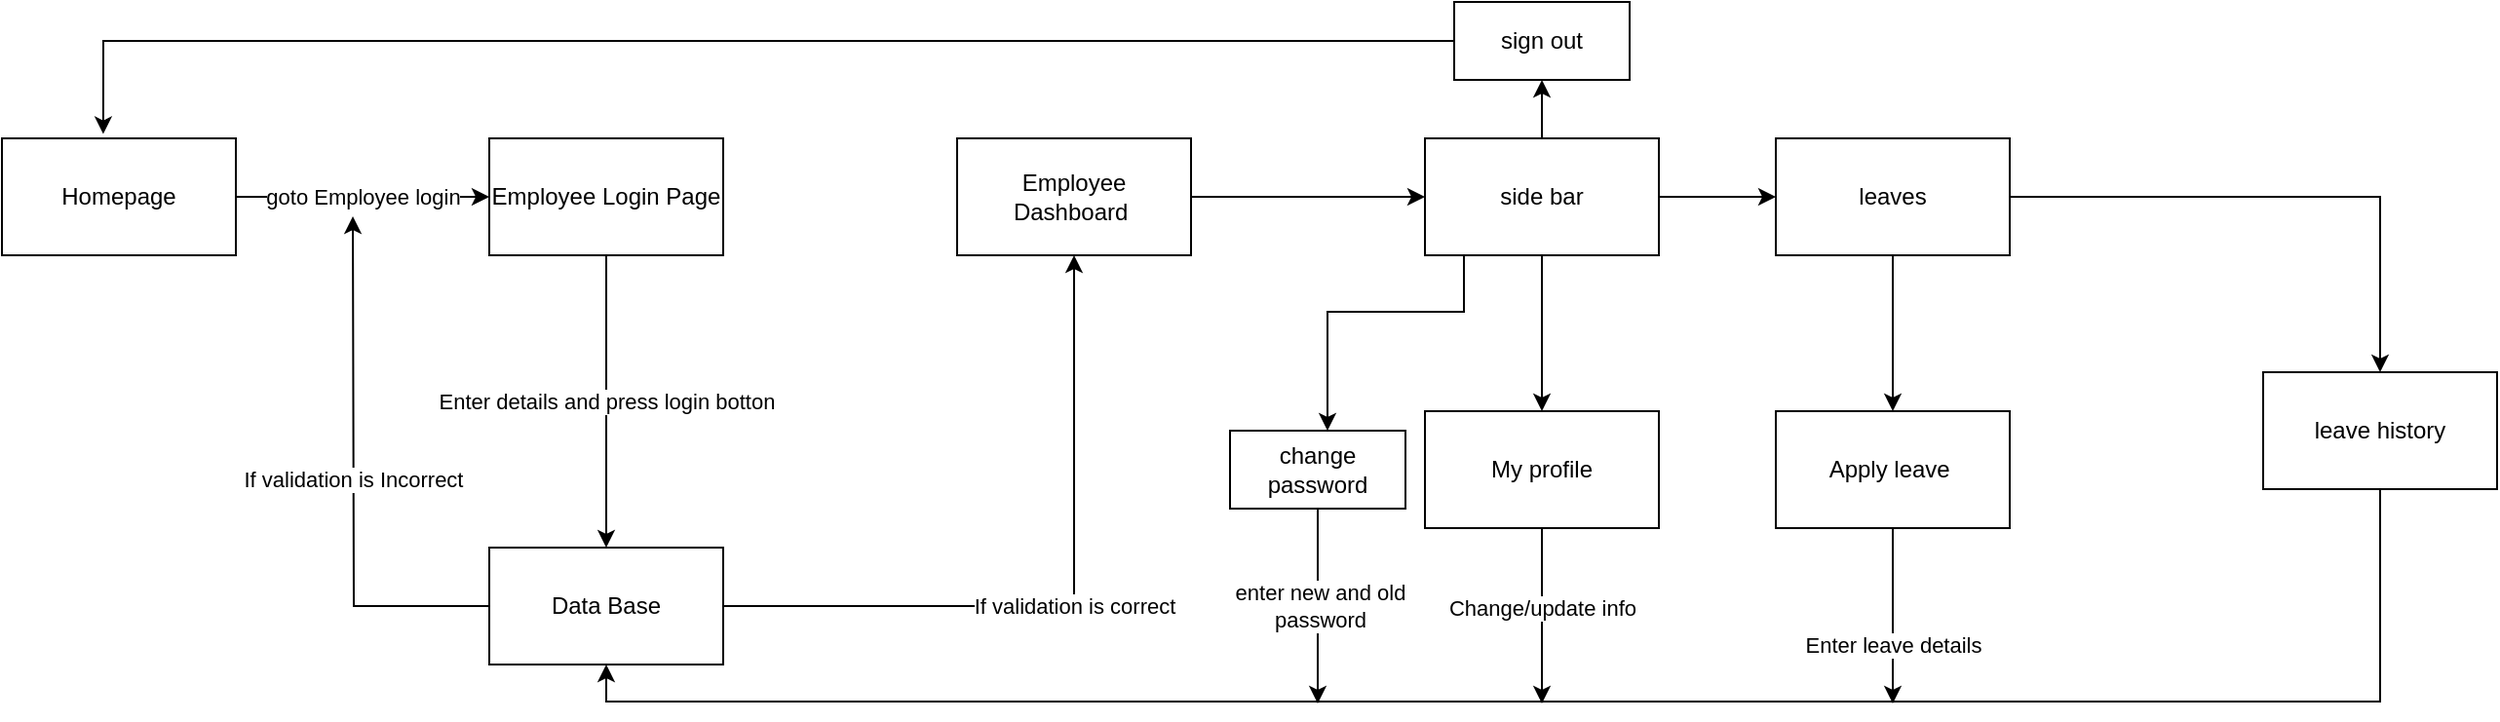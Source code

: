<mxfile version="10.5.9" type="google"><diagram id="BPG255PmB6oqTRPG8Yih" name="Page-1"><mxGraphModel dx="1188" dy="647" grid="1" gridSize="10" guides="1" tooltips="1" connect="1" arrows="1" fold="1" page="1" pageScale="1" pageWidth="850" pageHeight="1100" math="0" shadow="0"><root><mxCell id="0"/><mxCell id="1" parent="0"/><mxCell id="jmxcSEq_iAbG2HyZFNx6-1" value="goto Employee login" style="edgeStyle=orthogonalEdgeStyle;rounded=0;orthogonalLoop=1;jettySize=auto;html=1;entryX=0;entryY=0.5;entryDx=0;entryDy=0;" edge="1" parent="1" source="jmxcSEq_iAbG2HyZFNx6-2" target="jmxcSEq_iAbG2HyZFNx6-4"><mxGeometry relative="1" as="geometry"/></mxCell><mxCell id="jmxcSEq_iAbG2HyZFNx6-2" value="Homepage" style="rounded=0;whiteSpace=wrap;html=1;" vertex="1" parent="1"><mxGeometry x="100" y="100" width="120" height="60" as="geometry"/></mxCell><mxCell id="jmxcSEq_iAbG2HyZFNx6-3" value="Enter details and press login botton" style="edgeStyle=orthogonalEdgeStyle;rounded=0;orthogonalLoop=1;jettySize=auto;html=1;" edge="1" parent="1" source="jmxcSEq_iAbG2HyZFNx6-4" target="jmxcSEq_iAbG2HyZFNx6-9"><mxGeometry relative="1" as="geometry"/></mxCell><mxCell id="jmxcSEq_iAbG2HyZFNx6-4" value="Employee Login Page" style="rounded=0;whiteSpace=wrap;html=1;" vertex="1" parent="1"><mxGeometry x="350" y="100" width="120" height="60" as="geometry"/></mxCell><mxCell id="jmxcSEq_iAbG2HyZFNx6-5" style="edgeStyle=orthogonalEdgeStyle;rounded=0;orthogonalLoop=1;jettySize=auto;html=1;" edge="1" parent="1" source="jmxcSEq_iAbG2HyZFNx6-6"><mxGeometry relative="1" as="geometry"><mxPoint x="830" y="130" as="targetPoint"/></mxGeometry></mxCell><mxCell id="jmxcSEq_iAbG2HyZFNx6-6" value="Employee Dashboard&amp;nbsp;" style="rounded=0;whiteSpace=wrap;html=1;" vertex="1" parent="1"><mxGeometry x="590" y="100" width="120" height="60" as="geometry"/></mxCell><mxCell id="jmxcSEq_iAbG2HyZFNx6-7" value="If validation is correct" style="edgeStyle=orthogonalEdgeStyle;rounded=0;orthogonalLoop=1;jettySize=auto;html=1;entryX=0.5;entryY=1;entryDx=0;entryDy=0;" edge="1" parent="1" source="jmxcSEq_iAbG2HyZFNx6-9" target="jmxcSEq_iAbG2HyZFNx6-6"><mxGeometry relative="1" as="geometry"/></mxCell><mxCell id="jmxcSEq_iAbG2HyZFNx6-8" value="If validation is Incorrect" style="edgeStyle=orthogonalEdgeStyle;rounded=0;orthogonalLoop=1;jettySize=auto;html=1;" edge="1" parent="1" source="jmxcSEq_iAbG2HyZFNx6-9"><mxGeometry relative="1" as="geometry"><mxPoint x="280" y="140" as="targetPoint"/></mxGeometry></mxCell><mxCell id="jmxcSEq_iAbG2HyZFNx6-9" value="Data Base" style="rounded=0;whiteSpace=wrap;html=1;" vertex="1" parent="1"><mxGeometry x="350" y="310" width="120" height="60" as="geometry"/></mxCell><mxCell id="jmxcSEq_iAbG2HyZFNx6-10" style="edgeStyle=orthogonalEdgeStyle;rounded=0;orthogonalLoop=1;jettySize=auto;html=1;" edge="1" parent="1" source="jmxcSEq_iAbG2HyZFNx6-12" target="jmxcSEq_iAbG2HyZFNx6-58"><mxGeometry relative="1" as="geometry"><mxPoint x="1070" y="130" as="targetPoint"/></mxGeometry></mxCell><mxCell id="jmxcSEq_iAbG2HyZFNx6-51" style="edgeStyle=orthogonalEdgeStyle;rounded=0;orthogonalLoop=1;jettySize=auto;html=1;entryX=0.5;entryY=0;entryDx=0;entryDy=0;" edge="1" parent="1" source="jmxcSEq_iAbG2HyZFNx6-12" target="jmxcSEq_iAbG2HyZFNx6-52"><mxGeometry relative="1" as="geometry"><mxPoint x="890" y="240.0" as="targetPoint"/><Array as="points"><mxPoint x="890" y="230"/><mxPoint x="890" y="230"/></Array></mxGeometry></mxCell><mxCell id="jmxcSEq_iAbG2HyZFNx6-54" style="edgeStyle=orthogonalEdgeStyle;rounded=0;orthogonalLoop=1;jettySize=auto;html=1;" edge="1" parent="1" source="jmxcSEq_iAbG2HyZFNx6-12"><mxGeometry relative="1" as="geometry"><mxPoint x="780" y="250" as="targetPoint"/><Array as="points"><mxPoint x="850" y="189"/><mxPoint x="780" y="189"/></Array></mxGeometry></mxCell><mxCell id="jmxcSEq_iAbG2HyZFNx6-12" value="side bar" style="rounded=0;whiteSpace=wrap;html=1;" vertex="1" parent="1"><mxGeometry x="830" y="100" width="120" height="60" as="geometry"/></mxCell><mxCell id="jmxcSEq_iAbG2HyZFNx6-19" style="edgeStyle=orthogonalEdgeStyle;rounded=0;orthogonalLoop=1;jettySize=auto;html=1;entryX=0.433;entryY=-0.037;entryDx=0;entryDy=0;entryPerimeter=0;" edge="1" parent="1" source="jmxcSEq_iAbG2HyZFNx6-20" target="jmxcSEq_iAbG2HyZFNx6-2"><mxGeometry relative="1" as="geometry"><mxPoint x="280" y="130" as="targetPoint"/><Array as="points"><mxPoint x="152" y="50"/></Array></mxGeometry></mxCell><mxCell id="jmxcSEq_iAbG2HyZFNx6-20" value="sign out" style="rounded=0;whiteSpace=wrap;html=1;" vertex="1" parent="1"><mxGeometry x="845" y="30" width="90" height="40" as="geometry"/></mxCell><mxCell id="jmxcSEq_iAbG2HyZFNx6-21" value="" style="endArrow=classic;html=1;exitX=0.5;exitY=0;exitDx=0;exitDy=0;entryX=0.5;entryY=1;entryDx=0;entryDy=0;" edge="1" parent="1" source="jmxcSEq_iAbG2HyZFNx6-12" target="jmxcSEq_iAbG2HyZFNx6-20"><mxGeometry width="50" height="50" relative="1" as="geometry"><mxPoint x="870" y="120" as="sourcePoint"/><mxPoint x="920" y="70" as="targetPoint"/></mxGeometry></mxCell><mxCell id="jmxcSEq_iAbG2HyZFNx6-53" value="Change/update info" style="edgeStyle=orthogonalEdgeStyle;rounded=0;orthogonalLoop=1;jettySize=auto;html=1;entryX=0.5;entryY=1;entryDx=0;entryDy=0;" edge="1" parent="1" source="jmxcSEq_iAbG2HyZFNx6-52" target="jmxcSEq_iAbG2HyZFNx6-9"><mxGeometry x="-0.86" relative="1" as="geometry"><Array as="points"><mxPoint x="890" y="389"/><mxPoint x="410" y="389"/></Array><mxPoint as="offset"/></mxGeometry></mxCell><mxCell id="jmxcSEq_iAbG2HyZFNx6-52" value="My profile" style="rounded=0;whiteSpace=wrap;html=1;" vertex="1" parent="1"><mxGeometry x="830" y="240" width="120" height="60" as="geometry"/></mxCell><mxCell id="jmxcSEq_iAbG2HyZFNx6-57" value="enter new and old&lt;br&gt;password&lt;br&gt;" style="edgeStyle=orthogonalEdgeStyle;rounded=0;orthogonalLoop=1;jettySize=auto;html=1;" edge="1" parent="1" source="jmxcSEq_iAbG2HyZFNx6-55"><mxGeometry relative="1" as="geometry"><mxPoint x="775" y="390" as="targetPoint"/></mxGeometry></mxCell><mxCell id="jmxcSEq_iAbG2HyZFNx6-55" value="change password" style="rounded=0;whiteSpace=wrap;html=1;" vertex="1" parent="1"><mxGeometry x="730" y="250" width="90" height="40" as="geometry"/></mxCell><mxCell id="jmxcSEq_iAbG2HyZFNx6-63" style="edgeStyle=orthogonalEdgeStyle;rounded=0;orthogonalLoop=1;jettySize=auto;html=1;entryX=0.5;entryY=0;entryDx=0;entryDy=0;" edge="1" parent="1" source="jmxcSEq_iAbG2HyZFNx6-58" target="jmxcSEq_iAbG2HyZFNx6-61"><mxGeometry relative="1" as="geometry"/></mxCell><mxCell id="jmxcSEq_iAbG2HyZFNx6-66" style="edgeStyle=orthogonalEdgeStyle;rounded=0;orthogonalLoop=1;jettySize=auto;html=1;entryX=0.5;entryY=0;entryDx=0;entryDy=0;" edge="1" parent="1" source="jmxcSEq_iAbG2HyZFNx6-58" target="jmxcSEq_iAbG2HyZFNx6-65"><mxGeometry relative="1" as="geometry"/></mxCell><mxCell id="jmxcSEq_iAbG2HyZFNx6-58" value="leaves" style="rounded=0;whiteSpace=wrap;html=1;" vertex="1" parent="1"><mxGeometry x="1010" y="100.0" width="120" height="60" as="geometry"/></mxCell><mxCell id="jmxcSEq_iAbG2HyZFNx6-64" value="Enter leave details" style="edgeStyle=orthogonalEdgeStyle;rounded=0;orthogonalLoop=1;jettySize=auto;html=1;" edge="1" parent="1" source="jmxcSEq_iAbG2HyZFNx6-61"><mxGeometry x="-0.555" relative="1" as="geometry"><mxPoint x="890" y="390" as="targetPoint"/><Array as="points"><mxPoint x="1070" y="389"/></Array><mxPoint as="offset"/></mxGeometry></mxCell><mxCell id="jmxcSEq_iAbG2HyZFNx6-61" value="Apply leave&amp;nbsp;" style="rounded=0;whiteSpace=wrap;html=1;" vertex="1" parent="1"><mxGeometry x="1010" y="240" width="120" height="60" as="geometry"/></mxCell><mxCell id="jmxcSEq_iAbG2HyZFNx6-67" style="edgeStyle=orthogonalEdgeStyle;rounded=0;orthogonalLoop=1;jettySize=auto;html=1;" edge="1" parent="1" source="jmxcSEq_iAbG2HyZFNx6-65"><mxGeometry relative="1" as="geometry"><mxPoint x="1070" y="390" as="targetPoint"/><Array as="points"><mxPoint x="1320" y="389"/></Array></mxGeometry></mxCell><mxCell id="jmxcSEq_iAbG2HyZFNx6-65" value="leave history" style="rounded=0;whiteSpace=wrap;html=1;" vertex="1" parent="1"><mxGeometry x="1260" y="220" width="120" height="60" as="geometry"/></mxCell></root></mxGraphModel></diagram></mxfile>